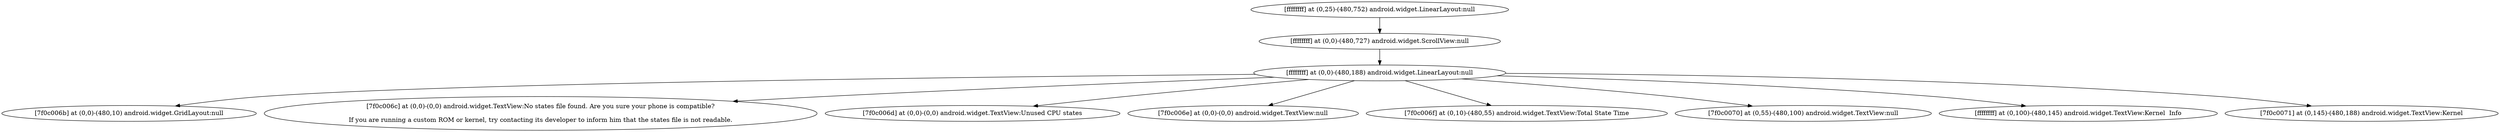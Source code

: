 strict digraph G {
  1 [ label="[ffffffff] at (0,25)-(480,752) android.widget.LinearLayout:null" ];
  2 [ label="[ffffffff] at (0,0)-(480,727) android.widget.ScrollView:null" ];
  3 [ label="[ffffffff] at (0,0)-(480,188) android.widget.LinearLayout:null" ];
  4 [ label="[7f0c006b] at (0,0)-(480,10) android.widget.GridLayout:null" ];
  5 [ label="[7f0c006c] at (0,0)-(0,0) android.widget.TextView:No states file found. Are you sure your phone is compatible?\n\nIf you are running a custom ROM or kernel, try contacting its developer to inform him that the states file is not readable." ];
  6 [ label="[7f0c006d] at (0,0)-(0,0) android.widget.TextView:Unused CPU states" ];
  7 [ label="[7f0c006e] at (0,0)-(0,0) android.widget.TextView:null" ];
  8 [ label="[7f0c006f] at (0,10)-(480,55) android.widget.TextView:Total State Time" ];
  9 [ label="[7f0c0070] at (0,55)-(480,100) android.widget.TextView:null" ];
  10 [ label="[ffffffff] at (0,100)-(480,145) android.widget.TextView:Kernel  Info" ];
  11 [ label="[7f0c0071] at (0,145)-(480,188) android.widget.TextView:Kernel" ];
  1 -> 2;
  2 -> 3;
  3 -> 4;
  3 -> 5;
  3 -> 6;
  3 -> 7;
  3 -> 8;
  3 -> 9;
  3 -> 10;
  3 -> 11;
}

